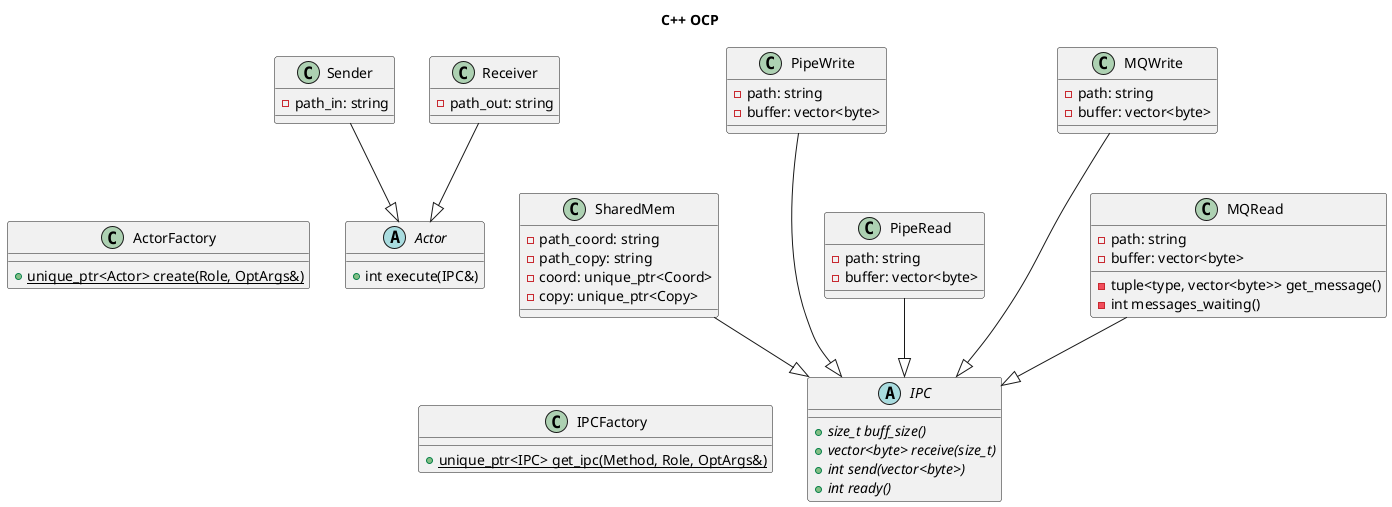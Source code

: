 @startuml basic classes

title C++ OCP

abstract class Actor {
  +int execute(IPC&)
}

abstract class IPC {
  {abstract} +size_t buff_size()
  {abstract} +vector<byte> receive(size_t)
  {abstract} +int send(vector<byte>)
  {abstract} +int ready()
}


class SharedMem{
    -path_coord: string
    -path_copy: string
    -coord: unique_ptr<Coord>
    -copy: unique_ptr<Copy>
}
class PipeRead{
    -path: string
    -buffer: vector<byte>
}
class PipeWrite{
    -path: string
    -buffer: vector<byte>
}
class MQRead {
    -path: string
    -buffer: vector<byte>
    -tuple<type, vector<byte>> get_message()
    -int messages_waiting()
}
class MQWrite {
    -path: string
    -buffer: vector<byte>
}
SharedMem --|> IPC
PipeRead --|> IPC
PipeWrite --|> IPC
MQRead --|> IPC
MQWrite --|> IPC

class Sender{
    -path_in: string
}
class Receiver{
    -path_out: string
}
Sender --|> Actor
Receiver --|> Actor

class ActorFactory {
  {static} +unique_ptr<Actor> create(Role, OptArgs&)
}
class IPCFactory {
  {static} +unique_ptr<IPC> get_ipc(Method, Role, OptArgs&)
}

ActorFactory -[hidden] Actor
IPCFactory -[hidden] IPC
MQWrite -[hidden]- MQRead
PipeWrite -[hidden]- PipeRead
@enduml